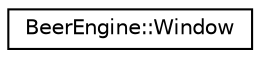 digraph "Graphical Class Hierarchy"
{
  edge [fontname="Helvetica",fontsize="10",labelfontname="Helvetica",labelfontsize="10"];
  node [fontname="Helvetica",fontsize="10",shape=record];
  rankdir="LR";
  Node0 [label="BeerEngine::Window",height=0.2,width=0.4,color="black", fillcolor="white", style="filled",URL="$class_beer_engine_1_1_window.html",tooltip="classe representant la fenetre du moteur "];
}
